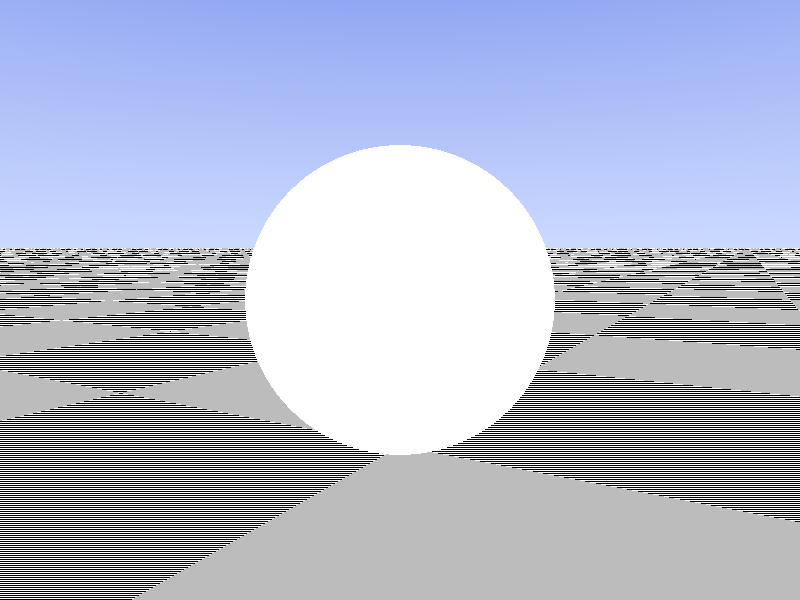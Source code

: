 /*
You know your gamma settings are *wrong* if...

... you see a chrome sphere on a /checkered/ plane (even if you squint 
your eyes or look from a distance) in this image/scene.

Ideally, the plane should appear in a featureless uniform grey (except 
for some moiree effects near the horizon and maybe in the reflection). 
If instead it appears to show squares of alternating shades of grey, 
something's bogus:

(A) If you see checkering in the attached image file, then your image 
viewing software / operating system / graphics drivers / display 
hardware is poorly calibrated, and you should fix it before proceeding.

(B) If (after fixing (A)) you see checkering in the preview window 
and/or the output file when rendering the scene file below, then your 
Display_Gamma (POV-Ray 3.6 and 3.7) and/or File_Gamma setting (POV-Ray 
3.7 only), respectively, is wrong.
*/
// +w640 +h480 +a0.3

#include "colors.inc"

global_settings { #if (version < 3.7) assumed_gamma 1.0 #end }

#local CameraPos   = <0.0,0.0,-4.0>;
#local CameraDepth = 1.0;
#local CameraTilt  = 5;

camera {
   location  <0,0,0>
   direction z*CameraDepth
   right     x*image_width/image_height
   up        y
   translate CameraPos
   rotate    x*CameraTilt
}

sky_sphere {
   pigment {
     gradient y
     color_map {
       [0.0 rgb <0.6,0.7,1.0>]
       [0.7 rgb <0.0,0.1,0.8>]
     }
   }
}

light_source {
   <-30,30,-30>
   color rgb 1
   parallel
}

#declare Ratio = image_height*CameraDepth;
#declare FnScanlines = function { abs(mod(abs(Ratio*y/z+0.5),2.0)-1.0) }

plane {
   y, -1
   pigment {
     checker
     pigment { color rgb 0.5 }
     pigment {
       function { FnScanlines(x,y,z) }
       color_map {
         [0.0 color rgb 0.0 ]
         [0.5 color rgb 0.0 ]
         [0.5 color rgb 1.0 ]
         [1.0 color rgb 1.0 ]
       }
       translate CameraPos
       rotate x*CameraTilt
       rotate y*-30
       scale 1/3
     }
     scale 3
     rotate y*30
   }
}

sphere {
   0, 1
   pigment { color rgb 1 }
   finish { ambient 0 diffuse 0 reflection { 1 } }
}


